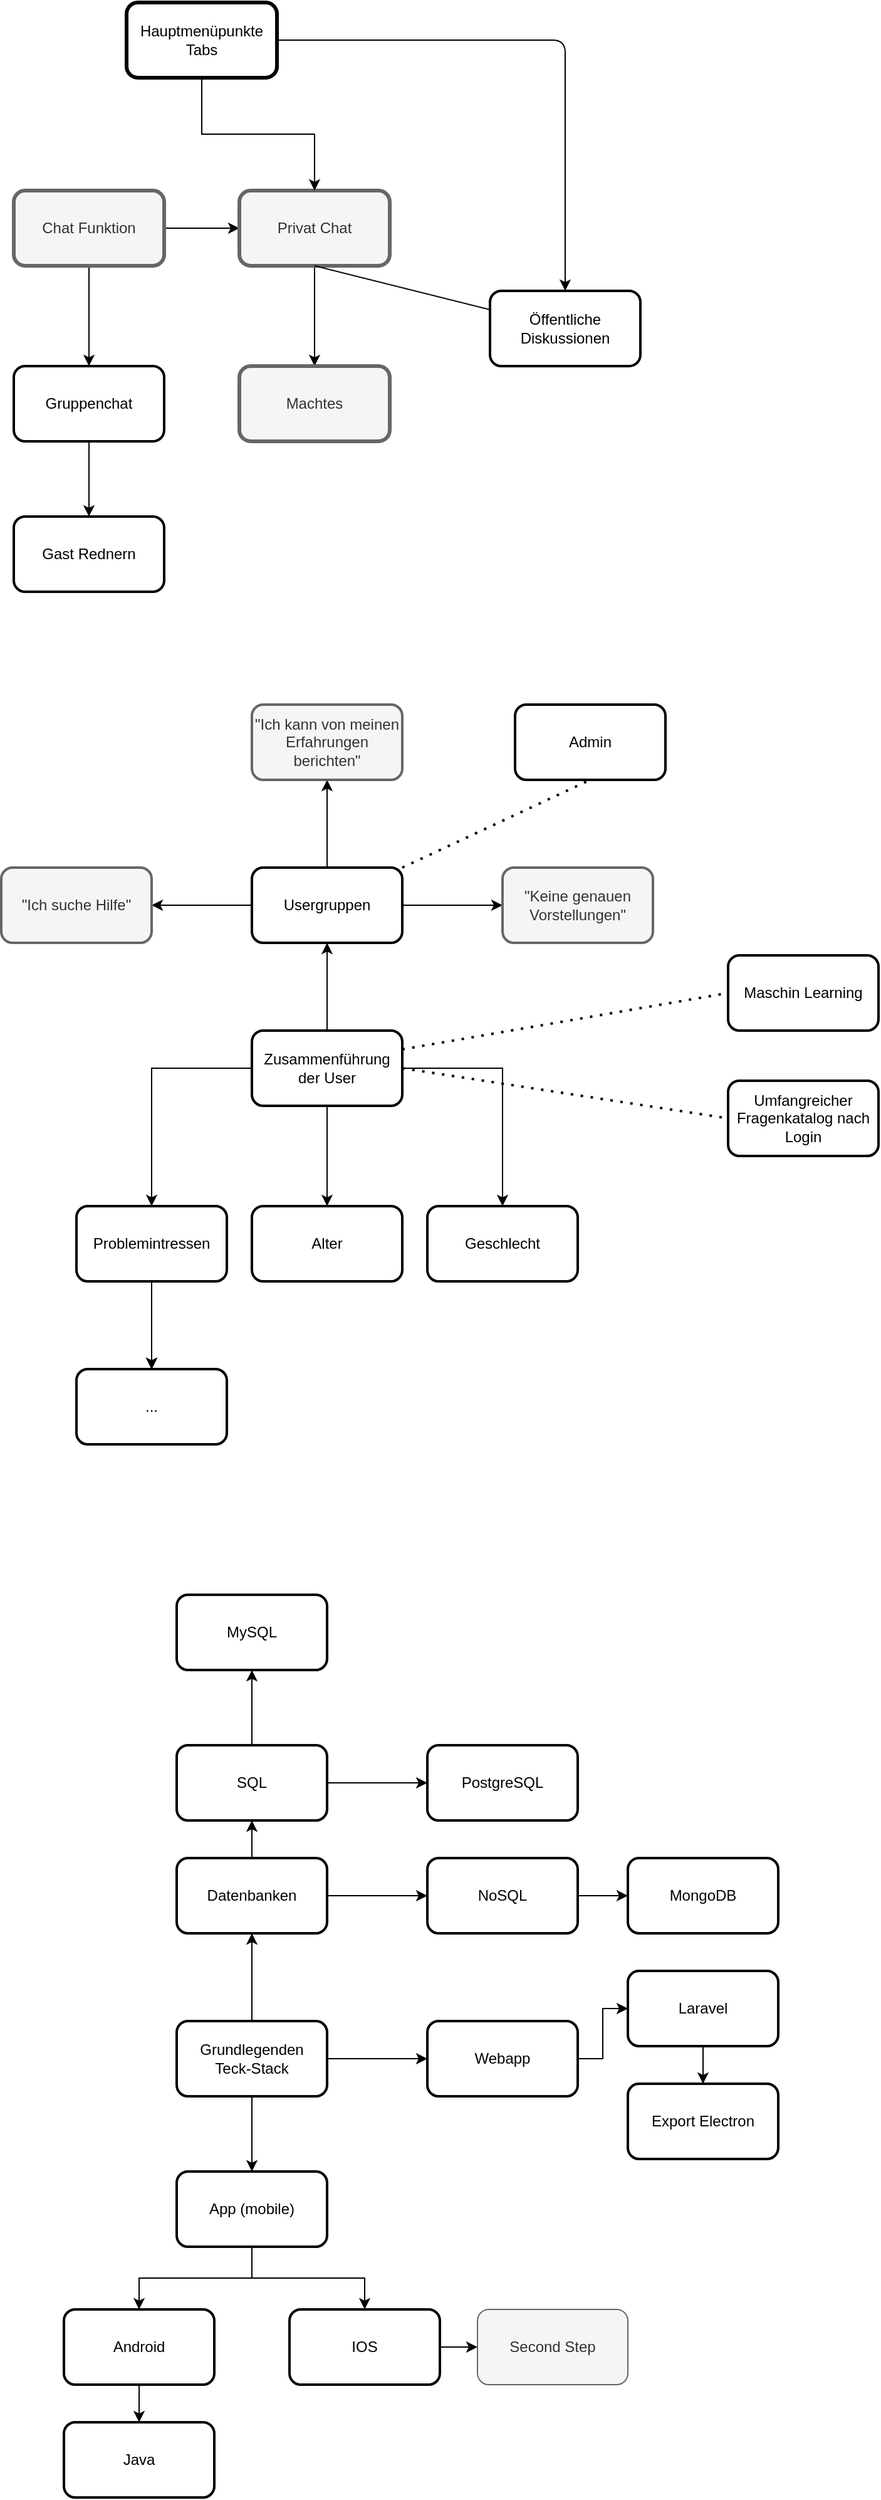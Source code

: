 <mxfile version="14.4.2" type="device"><diagram id="SLs_mikECYfVaWAxXjGp" name="Page-1"><mxGraphModel dx="1038" dy="621" grid="1" gridSize="10" guides="1" tooltips="1" connect="1" arrows="1" fold="1" page="1" pageScale="1" pageWidth="850" pageHeight="1100" math="0" shadow="0"><root><mxCell id="0"/><mxCell id="1" parent="0"/><mxCell id="LV5gQD78kmAbBivNBg3k-4" value="" style="edgeStyle=orthogonalEdgeStyle;rounded=0;orthogonalLoop=1;jettySize=auto;html=1;" edge="1" parent="1" source="LV5gQD78kmAbBivNBg3k-2" target="LV5gQD78kmAbBivNBg3k-3"><mxGeometry relative="1" as="geometry"/></mxCell><mxCell id="LV5gQD78kmAbBivNBg3k-6" value="" style="edgeStyle=orthogonalEdgeStyle;rounded=0;orthogonalLoop=1;jettySize=auto;html=1;" edge="1" parent="1" source="LV5gQD78kmAbBivNBg3k-2" target="LV5gQD78kmAbBivNBg3k-5"><mxGeometry relative="1" as="geometry"/></mxCell><mxCell id="LV5gQD78kmAbBivNBg3k-2" value="Chat Funktion" style="rounded=1;whiteSpace=wrap;html=1;fillColor=#f5f5f5;strokeColor=#666666;fontColor=#333333;strokeWidth=3;" vertex="1" parent="1"><mxGeometry x="40" y="180" width="120" height="60" as="geometry"/></mxCell><mxCell id="LV5gQD78kmAbBivNBg3k-16" value="" style="edgeStyle=orthogonalEdgeStyle;rounded=0;orthogonalLoop=1;jettySize=auto;html=1;" edge="1" parent="1" source="LV5gQD78kmAbBivNBg3k-3" target="LV5gQD78kmAbBivNBg3k-15"><mxGeometry relative="1" as="geometry"/></mxCell><mxCell id="LV5gQD78kmAbBivNBg3k-3" value="Gruppenchat" style="rounded=1;whiteSpace=wrap;html=1;strokeWidth=2;" vertex="1" parent="1"><mxGeometry x="40" y="320" width="120" height="60" as="geometry"/></mxCell><mxCell id="LV5gQD78kmAbBivNBg3k-14" value="" style="edgeStyle=orthogonalEdgeStyle;rounded=0;orthogonalLoop=1;jettySize=auto;html=1;" edge="1" parent="1" source="LV5gQD78kmAbBivNBg3k-5" target="LV5gQD78kmAbBivNBg3k-13"><mxGeometry relative="1" as="geometry"/></mxCell><mxCell id="LV5gQD78kmAbBivNBg3k-5" value="Privat Chat" style="rounded=1;whiteSpace=wrap;html=1;fillColor=#f5f5f5;strokeColor=#666666;fontColor=#333333;strokeWidth=3;" vertex="1" parent="1"><mxGeometry x="220" y="180" width="120" height="60" as="geometry"/></mxCell><mxCell id="LV5gQD78kmAbBivNBg3k-25" value="" style="edgeStyle=orthogonalEdgeStyle;rounded=0;orthogonalLoop=1;jettySize=auto;html=1;" edge="1" parent="1" source="LV5gQD78kmAbBivNBg3k-9" target="LV5gQD78kmAbBivNBg3k-24"><mxGeometry relative="1" as="geometry"/></mxCell><mxCell id="LV5gQD78kmAbBivNBg3k-27" value="" style="edgeStyle=orthogonalEdgeStyle;rounded=0;orthogonalLoop=1;jettySize=auto;html=1;" edge="1" parent="1" source="LV5gQD78kmAbBivNBg3k-9" target="LV5gQD78kmAbBivNBg3k-26"><mxGeometry relative="1" as="geometry"/></mxCell><mxCell id="LV5gQD78kmAbBivNBg3k-30" value="" style="edgeStyle=orthogonalEdgeStyle;rounded=0;orthogonalLoop=1;jettySize=auto;html=1;" edge="1" parent="1" source="LV5gQD78kmAbBivNBg3k-9" target="LV5gQD78kmAbBivNBg3k-29"><mxGeometry relative="1" as="geometry"/></mxCell><mxCell id="LV5gQD78kmAbBivNBg3k-36" value="" style="edgeStyle=orthogonalEdgeStyle;rounded=0;orthogonalLoop=1;jettySize=auto;html=1;" edge="1" parent="1" source="LV5gQD78kmAbBivNBg3k-9" target="LV5gQD78kmAbBivNBg3k-35"><mxGeometry relative="1" as="geometry"/></mxCell><mxCell id="LV5gQD78kmAbBivNBg3k-9" value="Zusammenführung der User" style="rounded=1;whiteSpace=wrap;html=1;strokeWidth=2;" vertex="1" parent="1"><mxGeometry x="230" y="850" width="120" height="60" as="geometry"/></mxCell><mxCell id="LV5gQD78kmAbBivNBg3k-10" value="Umfangreicher Fragenkatalog nach Login" style="rounded=1;whiteSpace=wrap;html=1;strokeWidth=2;" vertex="1" parent="1"><mxGeometry x="610" y="890" width="120" height="60" as="geometry"/></mxCell><mxCell id="LV5gQD78kmAbBivNBg3k-11" value="Öffentliche Diskussionen" style="rounded=1;whiteSpace=wrap;html=1;strokeWidth=2;" vertex="1" parent="1"><mxGeometry x="420" y="260" width="120" height="60" as="geometry"/></mxCell><mxCell id="LV5gQD78kmAbBivNBg3k-22" value="" style="edgeStyle=orthogonalEdgeStyle;rounded=0;orthogonalLoop=1;jettySize=auto;html=1;" edge="1" parent="1" source="LV5gQD78kmAbBivNBg3k-12" target="LV5gQD78kmAbBivNBg3k-5"><mxGeometry relative="1" as="geometry"/></mxCell><mxCell id="LV5gQD78kmAbBivNBg3k-12" value="Hauptmenüpunkte&lt;br&gt;Tabs" style="rounded=1;whiteSpace=wrap;html=1;strokeWidth=3;" vertex="1" parent="1"><mxGeometry x="130" y="30" width="120" height="60" as="geometry"/></mxCell><mxCell id="LV5gQD78kmAbBivNBg3k-13" value="Machtes" style="rounded=1;whiteSpace=wrap;html=1;fillColor=#f5f5f5;strokeColor=#666666;fontColor=#333333;strokeWidth=3;" vertex="1" parent="1"><mxGeometry x="220" y="320" width="120" height="60" as="geometry"/></mxCell><mxCell id="LV5gQD78kmAbBivNBg3k-15" value="Gast Rednern" style="rounded=1;whiteSpace=wrap;html=1;strokeWidth=2;" vertex="1" parent="1"><mxGeometry x="40" y="440" width="120" height="60" as="geometry"/></mxCell><mxCell id="LV5gQD78kmAbBivNBg3k-17" value="" style="endArrow=none;dashed=1;html=1;dashPattern=1 3;strokeWidth=2;exitX=1;exitY=0.5;exitDx=0;exitDy=0;entryX=0;entryY=0.5;entryDx=0;entryDy=0;" edge="1" parent="1" source="LV5gQD78kmAbBivNBg3k-9" target="LV5gQD78kmAbBivNBg3k-10"><mxGeometry width="50" height="50" relative="1" as="geometry"><mxPoint x="-120" y="640" as="sourcePoint"/><mxPoint x="-70" y="590" as="targetPoint"/></mxGeometry></mxCell><mxCell id="LV5gQD78kmAbBivNBg3k-21" value="" style="endArrow=none;html=1;exitX=0.5;exitY=1;exitDx=0;exitDy=0;" edge="1" parent="1" source="LV5gQD78kmAbBivNBg3k-5" target="LV5gQD78kmAbBivNBg3k-11"><mxGeometry width="50" height="50" relative="1" as="geometry"><mxPoint x="530" y="520" as="sourcePoint"/><mxPoint x="580" y="470" as="targetPoint"/></mxGeometry></mxCell><mxCell id="LV5gQD78kmAbBivNBg3k-23" value="" style="endArrow=classic;html=1;exitX=1;exitY=0.5;exitDx=0;exitDy=0;entryX=0.5;entryY=0;entryDx=0;entryDy=0;" edge="1" parent="1" source="LV5gQD78kmAbBivNBg3k-12" target="LV5gQD78kmAbBivNBg3k-11"><mxGeometry width="50" height="50" relative="1" as="geometry"><mxPoint x="370" y="110" as="sourcePoint"/><mxPoint x="420" y="60" as="targetPoint"/><Array as="points"><mxPoint x="480" y="60"/></Array></mxGeometry></mxCell><mxCell id="LV5gQD78kmAbBivNBg3k-24" value="Alter" style="rounded=1;whiteSpace=wrap;html=1;strokeWidth=2;" vertex="1" parent="1"><mxGeometry x="230" y="990" width="120" height="60" as="geometry"/></mxCell><mxCell id="LV5gQD78kmAbBivNBg3k-26" value="Geschlecht" style="rounded=1;whiteSpace=wrap;html=1;strokeWidth=2;" vertex="1" parent="1"><mxGeometry x="370" y="990" width="120" height="60" as="geometry"/></mxCell><mxCell id="LV5gQD78kmAbBivNBg3k-32" value="" style="edgeStyle=orthogonalEdgeStyle;rounded=0;orthogonalLoop=1;jettySize=auto;html=1;" edge="1" parent="1" source="LV5gQD78kmAbBivNBg3k-29" target="LV5gQD78kmAbBivNBg3k-31"><mxGeometry relative="1" as="geometry"/></mxCell><mxCell id="LV5gQD78kmAbBivNBg3k-33" value="" style="edgeStyle=orthogonalEdgeStyle;rounded=0;orthogonalLoop=1;jettySize=auto;html=1;" edge="1" parent="1" source="LV5gQD78kmAbBivNBg3k-29" target="LV5gQD78kmAbBivNBg3k-31"><mxGeometry relative="1" as="geometry"/></mxCell><mxCell id="LV5gQD78kmAbBivNBg3k-34" value="" style="edgeStyle=orthogonalEdgeStyle;rounded=0;orthogonalLoop=1;jettySize=auto;html=1;" edge="1" parent="1" source="LV5gQD78kmAbBivNBg3k-29" target="LV5gQD78kmAbBivNBg3k-31"><mxGeometry relative="1" as="geometry"/></mxCell><mxCell id="LV5gQD78kmAbBivNBg3k-29" value="Problemintressen" style="rounded=1;whiteSpace=wrap;html=1;strokeWidth=2;" vertex="1" parent="1"><mxGeometry x="90" y="990" width="120" height="60" as="geometry"/></mxCell><mxCell id="LV5gQD78kmAbBivNBg3k-31" value="..." style="rounded=1;whiteSpace=wrap;html=1;strokeWidth=2;" vertex="1" parent="1"><mxGeometry x="90" y="1120" width="120" height="60" as="geometry"/></mxCell><mxCell id="LV5gQD78kmAbBivNBg3k-38" value="" style="edgeStyle=orthogonalEdgeStyle;rounded=0;orthogonalLoop=1;jettySize=auto;html=1;" edge="1" parent="1" source="LV5gQD78kmAbBivNBg3k-35" target="LV5gQD78kmAbBivNBg3k-37"><mxGeometry relative="1" as="geometry"/></mxCell><mxCell id="LV5gQD78kmAbBivNBg3k-40" value="" style="edgeStyle=orthogonalEdgeStyle;rounded=0;orthogonalLoop=1;jettySize=auto;html=1;" edge="1" parent="1" source="LV5gQD78kmAbBivNBg3k-35" target="LV5gQD78kmAbBivNBg3k-39"><mxGeometry relative="1" as="geometry"/></mxCell><mxCell id="LV5gQD78kmAbBivNBg3k-42" value="" style="edgeStyle=orthogonalEdgeStyle;rounded=0;orthogonalLoop=1;jettySize=auto;html=1;" edge="1" parent="1" source="LV5gQD78kmAbBivNBg3k-35" target="LV5gQD78kmAbBivNBg3k-41"><mxGeometry relative="1" as="geometry"/></mxCell><mxCell id="LV5gQD78kmAbBivNBg3k-35" value="Usergruppen" style="rounded=1;whiteSpace=wrap;html=1;strokeWidth=2;" vertex="1" parent="1"><mxGeometry x="230" y="720" width="120" height="60" as="geometry"/></mxCell><mxCell id="LV5gQD78kmAbBivNBg3k-37" value="&quot;Ich suche Hilfe&quot;" style="rounded=1;whiteSpace=wrap;html=1;strokeWidth=2;fillColor=#f5f5f5;strokeColor=#666666;fontColor=#333333;" vertex="1" parent="1"><mxGeometry x="30" y="720" width="120" height="60" as="geometry"/></mxCell><mxCell id="LV5gQD78kmAbBivNBg3k-39" value="&quot;Ich kann von meinen Erfahrungen berichten&quot;" style="rounded=1;whiteSpace=wrap;html=1;strokeWidth=2;fillColor=#f5f5f5;strokeColor=#666666;fontColor=#333333;" vertex="1" parent="1"><mxGeometry x="230" y="590" width="120" height="60" as="geometry"/></mxCell><mxCell id="LV5gQD78kmAbBivNBg3k-41" value="&quot;Keine genauen Vorstellungen&quot;" style="rounded=1;whiteSpace=wrap;html=1;strokeWidth=2;fillColor=#f5f5f5;strokeColor=#666666;fontColor=#333333;" vertex="1" parent="1"><mxGeometry x="430" y="720" width="120" height="60" as="geometry"/></mxCell><mxCell id="LV5gQD78kmAbBivNBg3k-43" value="Admin" style="rounded=1;whiteSpace=wrap;html=1;strokeWidth=2;" vertex="1" parent="1"><mxGeometry x="440" y="590" width="120" height="60" as="geometry"/></mxCell><mxCell id="LV5gQD78kmAbBivNBg3k-44" value="" style="endArrow=none;dashed=1;html=1;dashPattern=1 3;strokeWidth=2;exitX=1;exitY=0;exitDx=0;exitDy=0;entryX=0.5;entryY=1;entryDx=0;entryDy=0;" edge="1" parent="1" source="LV5gQD78kmAbBivNBg3k-35" target="LV5gQD78kmAbBivNBg3k-43"><mxGeometry width="50" height="50" relative="1" as="geometry"><mxPoint x="630" y="720" as="sourcePoint"/><mxPoint x="680" y="670" as="targetPoint"/></mxGeometry></mxCell><mxCell id="LV5gQD78kmAbBivNBg3k-45" value="Maschin Learning" style="rounded=1;whiteSpace=wrap;html=1;strokeWidth=2;" vertex="1" parent="1"><mxGeometry x="610" y="790" width="120" height="60" as="geometry"/></mxCell><mxCell id="LV5gQD78kmAbBivNBg3k-46" value="" style="endArrow=none;dashed=1;html=1;dashPattern=1 3;strokeWidth=2;exitX=1;exitY=0.25;exitDx=0;exitDy=0;entryX=0;entryY=0.5;entryDx=0;entryDy=0;" edge="1" parent="1" source="LV5gQD78kmAbBivNBg3k-9" target="LV5gQD78kmAbBivNBg3k-45"><mxGeometry width="50" height="50" relative="1" as="geometry"><mxPoint x="420" y="870" as="sourcePoint"/><mxPoint x="470" y="820" as="targetPoint"/></mxGeometry></mxCell><mxCell id="LV5gQD78kmAbBivNBg3k-53" value="" style="edgeStyle=orthogonalEdgeStyle;rounded=0;orthogonalLoop=1;jettySize=auto;html=1;" edge="1" parent="1" source="LV5gQD78kmAbBivNBg3k-47" target="LV5gQD78kmAbBivNBg3k-49"><mxGeometry relative="1" as="geometry"/></mxCell><mxCell id="LV5gQD78kmAbBivNBg3k-54" value="" style="edgeStyle=orthogonalEdgeStyle;rounded=0;orthogonalLoop=1;jettySize=auto;html=1;" edge="1" parent="1" source="LV5gQD78kmAbBivNBg3k-47" target="LV5gQD78kmAbBivNBg3k-48"><mxGeometry relative="1" as="geometry"/></mxCell><mxCell id="LV5gQD78kmAbBivNBg3k-66" value="" style="edgeStyle=orthogonalEdgeStyle;rounded=0;orthogonalLoop=1;jettySize=auto;html=1;" edge="1" parent="1" source="LV5gQD78kmAbBivNBg3k-47" target="LV5gQD78kmAbBivNBg3k-65"><mxGeometry relative="1" as="geometry"/></mxCell><mxCell id="LV5gQD78kmAbBivNBg3k-47" value="Grundlegenden&lt;br&gt;Teck-Stack" style="rounded=1;whiteSpace=wrap;html=1;strokeWidth=2;" vertex="1" parent="1"><mxGeometry x="170" y="1640" width="120" height="60" as="geometry"/></mxCell><mxCell id="LV5gQD78kmAbBivNBg3k-58" value="" style="edgeStyle=orthogonalEdgeStyle;rounded=0;orthogonalLoop=1;jettySize=auto;html=1;" edge="1" parent="1" source="LV5gQD78kmAbBivNBg3k-48" target="LV5gQD78kmAbBivNBg3k-57"><mxGeometry relative="1" as="geometry"/></mxCell><mxCell id="LV5gQD78kmAbBivNBg3k-60" value="" style="edgeStyle=orthogonalEdgeStyle;rounded=0;orthogonalLoop=1;jettySize=auto;html=1;" edge="1" parent="1" source="LV5gQD78kmAbBivNBg3k-48" target="LV5gQD78kmAbBivNBg3k-59"><mxGeometry relative="1" as="geometry"/></mxCell><mxCell id="LV5gQD78kmAbBivNBg3k-48" value="App (mobile)" style="rounded=1;whiteSpace=wrap;html=1;strokeWidth=2;" vertex="1" parent="1"><mxGeometry x="170" y="1760" width="120" height="60" as="geometry"/></mxCell><mxCell id="LV5gQD78kmAbBivNBg3k-52" value="" style="edgeStyle=orthogonalEdgeStyle;rounded=0;orthogonalLoop=1;jettySize=auto;html=1;" edge="1" parent="1" source="LV5gQD78kmAbBivNBg3k-49" target="LV5gQD78kmAbBivNBg3k-51"><mxGeometry relative="1" as="geometry"/></mxCell><mxCell id="LV5gQD78kmAbBivNBg3k-49" value="Webapp" style="rounded=1;whiteSpace=wrap;html=1;strokeWidth=2;" vertex="1" parent="1"><mxGeometry x="370" y="1640" width="120" height="60" as="geometry"/></mxCell><mxCell id="LV5gQD78kmAbBivNBg3k-56" value="" style="edgeStyle=orthogonalEdgeStyle;rounded=0;orthogonalLoop=1;jettySize=auto;html=1;" edge="1" parent="1" source="LV5gQD78kmAbBivNBg3k-51" target="LV5gQD78kmAbBivNBg3k-55"><mxGeometry relative="1" as="geometry"/></mxCell><mxCell id="LV5gQD78kmAbBivNBg3k-51" value="Laravel" style="rounded=1;whiteSpace=wrap;html=1;strokeWidth=2;" vertex="1" parent="1"><mxGeometry x="530" y="1600" width="120" height="60" as="geometry"/></mxCell><mxCell id="LV5gQD78kmAbBivNBg3k-55" value="Export Electron" style="rounded=1;whiteSpace=wrap;html=1;strokeWidth=2;" vertex="1" parent="1"><mxGeometry x="530" y="1690" width="120" height="60" as="geometry"/></mxCell><mxCell id="LV5gQD78kmAbBivNBg3k-64" value="" style="edgeStyle=orthogonalEdgeStyle;rounded=0;orthogonalLoop=1;jettySize=auto;html=1;" edge="1" parent="1" source="LV5gQD78kmAbBivNBg3k-57" target="LV5gQD78kmAbBivNBg3k-63"><mxGeometry relative="1" as="geometry"/></mxCell><mxCell id="LV5gQD78kmAbBivNBg3k-57" value="Android" style="rounded=1;whiteSpace=wrap;html=1;strokeWidth=2;" vertex="1" parent="1"><mxGeometry x="80" y="1870" width="120" height="60" as="geometry"/></mxCell><mxCell id="LV5gQD78kmAbBivNBg3k-62" value="" style="edgeStyle=orthogonalEdgeStyle;rounded=0;orthogonalLoop=1;jettySize=auto;html=1;" edge="1" parent="1" source="LV5gQD78kmAbBivNBg3k-59" target="LV5gQD78kmAbBivNBg3k-61"><mxGeometry relative="1" as="geometry"/></mxCell><mxCell id="LV5gQD78kmAbBivNBg3k-59" value="IOS" style="rounded=1;whiteSpace=wrap;html=1;strokeWidth=2;" vertex="1" parent="1"><mxGeometry x="260" y="1870" width="120" height="60" as="geometry"/></mxCell><mxCell id="LV5gQD78kmAbBivNBg3k-61" value="Second Step" style="rounded=1;whiteSpace=wrap;html=1;strokeWidth=1;fillColor=#f5f5f5;strokeColor=#666666;fontColor=#333333;" vertex="1" parent="1"><mxGeometry x="410" y="1870" width="120" height="60" as="geometry"/></mxCell><mxCell id="LV5gQD78kmAbBivNBg3k-63" value="Java" style="rounded=1;whiteSpace=wrap;html=1;strokeWidth=2;" vertex="1" parent="1"><mxGeometry x="80" y="1960" width="120" height="60" as="geometry"/></mxCell><mxCell id="LV5gQD78kmAbBivNBg3k-68" value="" style="edgeStyle=orthogonalEdgeStyle;rounded=0;orthogonalLoop=1;jettySize=auto;html=1;" edge="1" parent="1" source="LV5gQD78kmAbBivNBg3k-65" target="LV5gQD78kmAbBivNBg3k-67"><mxGeometry relative="1" as="geometry"/></mxCell><mxCell id="LV5gQD78kmAbBivNBg3k-72" value="" style="edgeStyle=orthogonalEdgeStyle;rounded=0;orthogonalLoop=1;jettySize=auto;html=1;" edge="1" parent="1" source="LV5gQD78kmAbBivNBg3k-65" target="LV5gQD78kmAbBivNBg3k-71"><mxGeometry relative="1" as="geometry"/></mxCell><mxCell id="LV5gQD78kmAbBivNBg3k-65" value="Datenbanken" style="rounded=1;whiteSpace=wrap;html=1;strokeWidth=2;" vertex="1" parent="1"><mxGeometry x="170" y="1510" width="120" height="60" as="geometry"/></mxCell><mxCell id="LV5gQD78kmAbBivNBg3k-70" value="" style="edgeStyle=orthogonalEdgeStyle;rounded=0;orthogonalLoop=1;jettySize=auto;html=1;" edge="1" parent="1" source="LV5gQD78kmAbBivNBg3k-67" target="LV5gQD78kmAbBivNBg3k-69"><mxGeometry relative="1" as="geometry"/></mxCell><mxCell id="LV5gQD78kmAbBivNBg3k-67" value="NoSQL" style="rounded=1;whiteSpace=wrap;html=1;strokeWidth=2;" vertex="1" parent="1"><mxGeometry x="370" y="1510" width="120" height="60" as="geometry"/></mxCell><mxCell id="LV5gQD78kmAbBivNBg3k-69" value="MongoDB" style="rounded=1;whiteSpace=wrap;html=1;strokeWidth=2;" vertex="1" parent="1"><mxGeometry x="530" y="1510" width="120" height="60" as="geometry"/></mxCell><mxCell id="LV5gQD78kmAbBivNBg3k-74" value="" style="edgeStyle=orthogonalEdgeStyle;rounded=0;orthogonalLoop=1;jettySize=auto;html=1;" edge="1" parent="1" source="LV5gQD78kmAbBivNBg3k-71" target="LV5gQD78kmAbBivNBg3k-73"><mxGeometry relative="1" as="geometry"/></mxCell><mxCell id="LV5gQD78kmAbBivNBg3k-76" value="" style="edgeStyle=orthogonalEdgeStyle;rounded=0;orthogonalLoop=1;jettySize=auto;html=1;" edge="1" parent="1" source="LV5gQD78kmAbBivNBg3k-71" target="LV5gQD78kmAbBivNBg3k-75"><mxGeometry relative="1" as="geometry"/></mxCell><mxCell id="LV5gQD78kmAbBivNBg3k-71" value="SQL" style="rounded=1;whiteSpace=wrap;html=1;strokeWidth=2;" vertex="1" parent="1"><mxGeometry x="170" y="1420" width="120" height="60" as="geometry"/></mxCell><mxCell id="LV5gQD78kmAbBivNBg3k-73" value="PostgreSQL" style="rounded=1;whiteSpace=wrap;html=1;strokeWidth=2;" vertex="1" parent="1"><mxGeometry x="370" y="1420" width="120" height="60" as="geometry"/></mxCell><mxCell id="LV5gQD78kmAbBivNBg3k-75" value="MySQL" style="rounded=1;whiteSpace=wrap;html=1;strokeWidth=2;" vertex="1" parent="1"><mxGeometry x="170" y="1300" width="120" height="60" as="geometry"/></mxCell></root></mxGraphModel></diagram></mxfile>